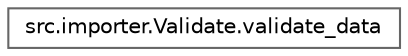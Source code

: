digraph "Graphical Class Hierarchy"
{
 // LATEX_PDF_SIZE
  bgcolor="transparent";
  edge [fontname=Helvetica,fontsize=10,labelfontname=Helvetica,labelfontsize=10];
  node [fontname=Helvetica,fontsize=10,shape=box,height=0.2,width=0.4];
  rankdir="LR";
  Node0 [id="Node000000",label="src.importer.Validate.validate_data",height=0.2,width=0.4,color="grey40", fillcolor="white", style="filled",URL="$classsrc_1_1importer_1_1_validate_1_1validate__data.html",tooltip=" "];
}
